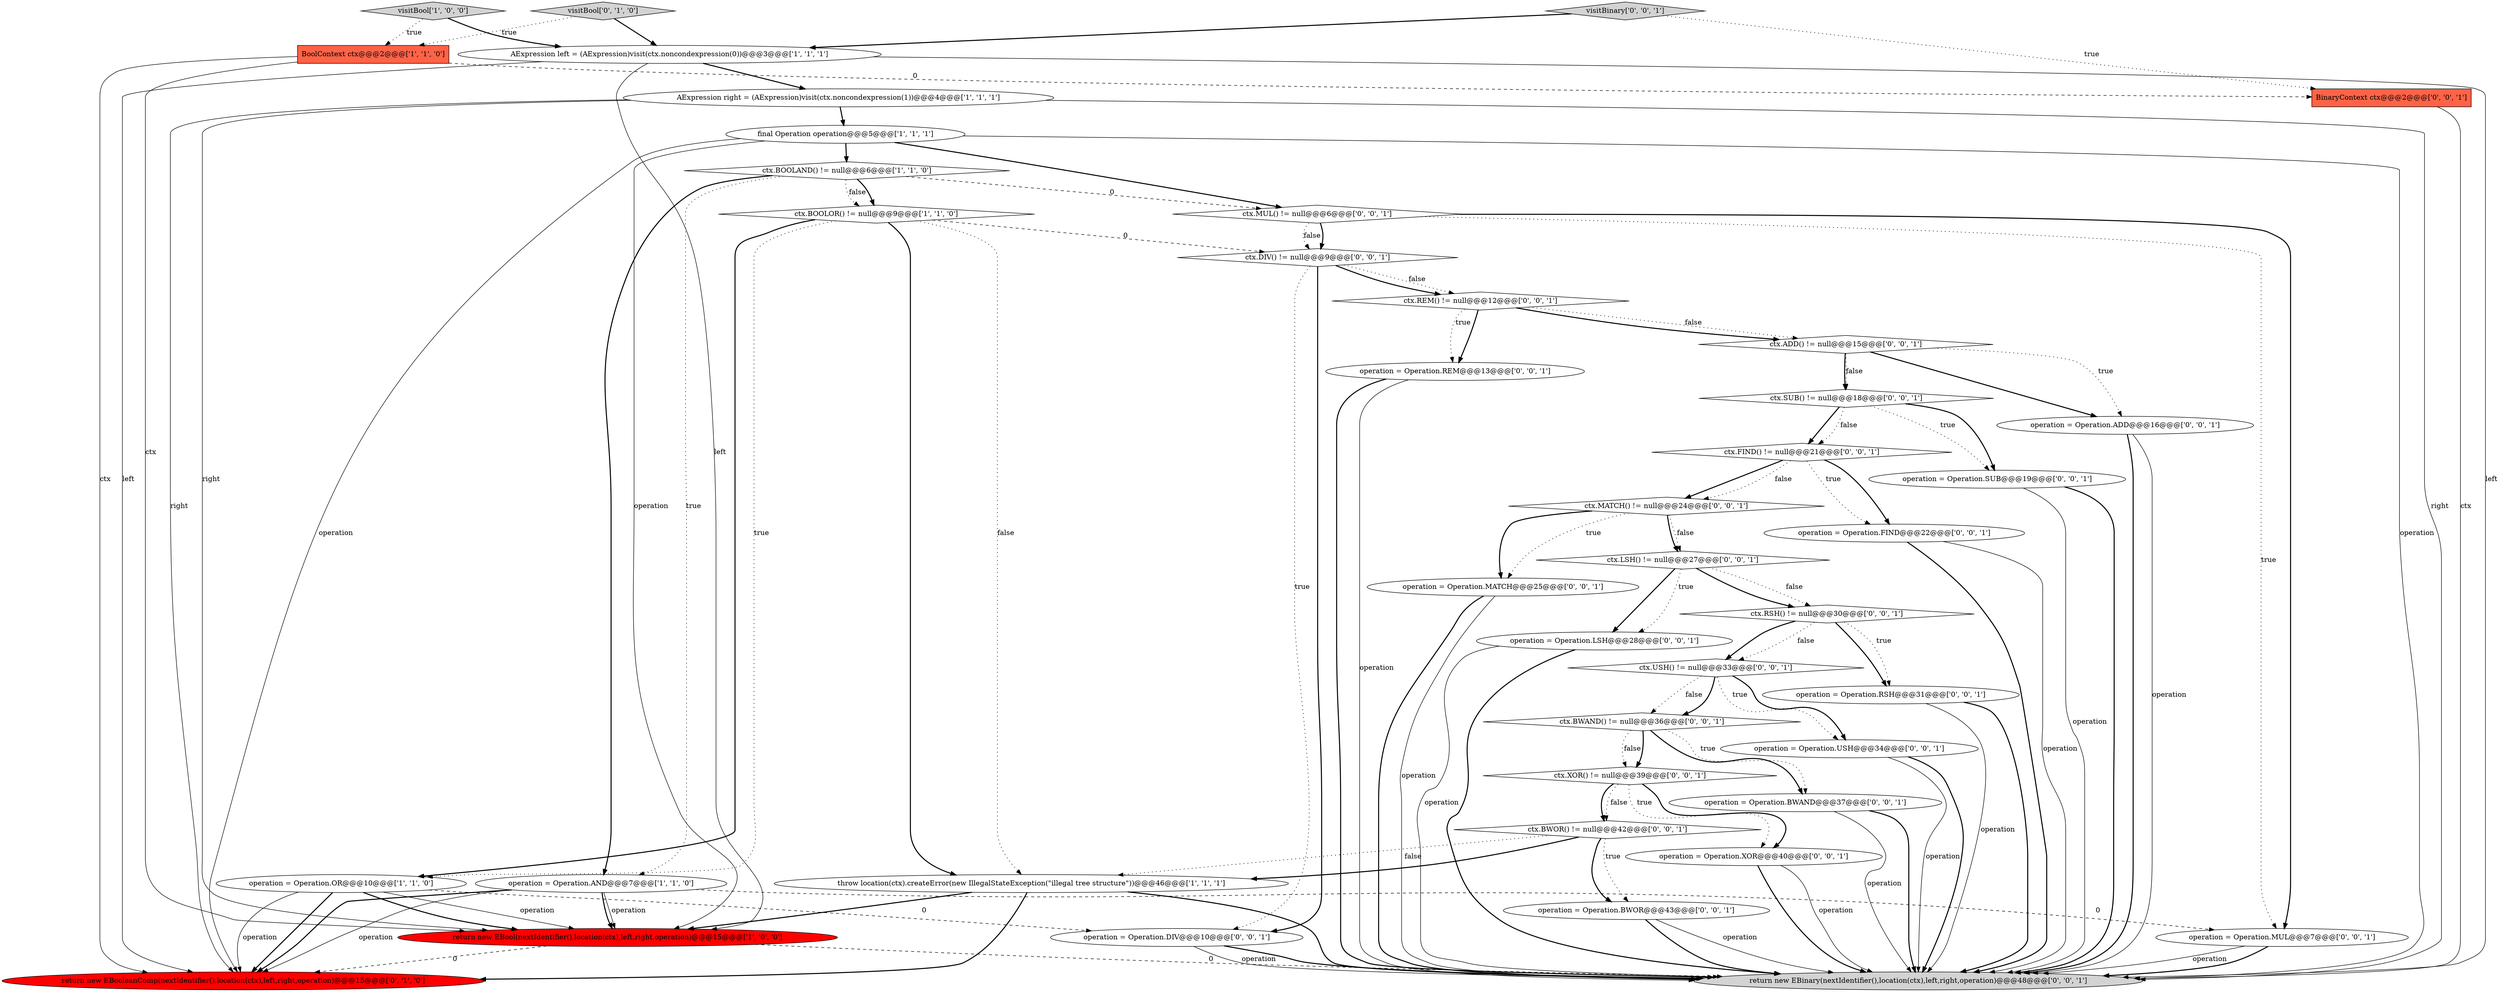 digraph {
4 [style = filled, label = "AExpression left = (AExpression)visit(ctx.noncondexpression(0))@@@3@@@['1', '1', '1']", fillcolor = white, shape = ellipse image = "AAA0AAABBB1BBB"];
27 [style = filled, label = "operation = Operation.USH@@@34@@@['0', '0', '1']", fillcolor = white, shape = ellipse image = "AAA0AAABBB3BBB"];
9 [style = filled, label = "final Operation operation@@@5@@@['1', '1', '1']", fillcolor = white, shape = ellipse image = "AAA0AAABBB1BBB"];
1 [style = filled, label = "operation = Operation.AND@@@7@@@['1', '1', '0']", fillcolor = white, shape = ellipse image = "AAA0AAABBB1BBB"];
8 [style = filled, label = "AExpression right = (AExpression)visit(ctx.noncondexpression(1))@@@4@@@['1', '1', '1']", fillcolor = white, shape = ellipse image = "AAA0AAABBB1BBB"];
25 [style = filled, label = "operation = Operation.SUB@@@19@@@['0', '0', '1']", fillcolor = white, shape = ellipse image = "AAA0AAABBB3BBB"];
31 [style = filled, label = "ctx.SUB() != null@@@18@@@['0', '0', '1']", fillcolor = white, shape = diamond image = "AAA0AAABBB3BBB"];
10 [style = filled, label = "ctx.BOOLOR() != null@@@9@@@['1', '1', '0']", fillcolor = white, shape = diamond image = "AAA0AAABBB1BBB"];
29 [style = filled, label = "operation = Operation.REM@@@13@@@['0', '0', '1']", fillcolor = white, shape = ellipse image = "AAA0AAABBB3BBB"];
39 [style = filled, label = "operation = Operation.RSH@@@31@@@['0', '0', '1']", fillcolor = white, shape = ellipse image = "AAA0AAABBB3BBB"];
18 [style = filled, label = "visitBinary['0', '0', '1']", fillcolor = lightgray, shape = diamond image = "AAA0AAABBB3BBB"];
0 [style = filled, label = "BoolContext ctx@@@2@@@['1', '1', '0']", fillcolor = tomato, shape = box image = "AAA0AAABBB1BBB"];
16 [style = filled, label = "ctx.REM() != null@@@12@@@['0', '0', '1']", fillcolor = white, shape = diamond image = "AAA0AAABBB3BBB"];
34 [style = filled, label = "ctx.XOR() != null@@@39@@@['0', '0', '1']", fillcolor = white, shape = diamond image = "AAA0AAABBB3BBB"];
13 [style = filled, label = "ctx.USH() != null@@@33@@@['0', '0', '1']", fillcolor = white, shape = diamond image = "AAA0AAABBB3BBB"];
24 [style = filled, label = "operation = Operation.MUL@@@7@@@['0', '0', '1']", fillcolor = white, shape = ellipse image = "AAA0AAABBB3BBB"];
17 [style = filled, label = "operation = Operation.MATCH@@@25@@@['0', '0', '1']", fillcolor = white, shape = ellipse image = "AAA0AAABBB3BBB"];
15 [style = filled, label = "ctx.MATCH() != null@@@24@@@['0', '0', '1']", fillcolor = white, shape = diamond image = "AAA0AAABBB3BBB"];
19 [style = filled, label = "operation = Operation.XOR@@@40@@@['0', '0', '1']", fillcolor = white, shape = ellipse image = "AAA0AAABBB3BBB"];
20 [style = filled, label = "ctx.RSH() != null@@@30@@@['0', '0', '1']", fillcolor = white, shape = diamond image = "AAA0AAABBB3BBB"];
38 [style = filled, label = "ctx.ADD() != null@@@15@@@['0', '0', '1']", fillcolor = white, shape = diamond image = "AAA0AAABBB3BBB"];
3 [style = filled, label = "operation = Operation.OR@@@10@@@['1', '1', '0']", fillcolor = white, shape = ellipse image = "AAA0AAABBB1BBB"];
33 [style = filled, label = "ctx.FIND() != null@@@21@@@['0', '0', '1']", fillcolor = white, shape = diamond image = "AAA0AAABBB3BBB"];
40 [style = filled, label = "operation = Operation.FIND@@@22@@@['0', '0', '1']", fillcolor = white, shape = ellipse image = "AAA0AAABBB3BBB"];
30 [style = filled, label = "operation = Operation.DIV@@@10@@@['0', '0', '1']", fillcolor = white, shape = ellipse image = "AAA0AAABBB3BBB"];
35 [style = filled, label = "ctx.BWAND() != null@@@36@@@['0', '0', '1']", fillcolor = white, shape = diamond image = "AAA0AAABBB3BBB"];
14 [style = filled, label = "operation = Operation.BWOR@@@43@@@['0', '0', '1']", fillcolor = white, shape = ellipse image = "AAA0AAABBB3BBB"];
36 [style = filled, label = "ctx.LSH() != null@@@27@@@['0', '0', '1']", fillcolor = white, shape = diamond image = "AAA0AAABBB3BBB"];
11 [style = filled, label = "return new EBooleanComp(nextIdentifier(),location(ctx),left,right,operation)@@@15@@@['0', '1', '0']", fillcolor = red, shape = ellipse image = "AAA1AAABBB2BBB"];
41 [style = filled, label = "ctx.DIV() != null@@@9@@@['0', '0', '1']", fillcolor = white, shape = diamond image = "AAA0AAABBB3BBB"];
28 [style = filled, label = "BinaryContext ctx@@@2@@@['0', '0', '1']", fillcolor = tomato, shape = box image = "AAA0AAABBB3BBB"];
22 [style = filled, label = "operation = Operation.ADD@@@16@@@['0', '0', '1']", fillcolor = white, shape = ellipse image = "AAA0AAABBB3BBB"];
12 [style = filled, label = "visitBool['0', '1', '0']", fillcolor = lightgray, shape = diamond image = "AAA0AAABBB2BBB"];
26 [style = filled, label = "operation = Operation.LSH@@@28@@@['0', '0', '1']", fillcolor = white, shape = ellipse image = "AAA0AAABBB3BBB"];
21 [style = filled, label = "ctx.BWOR() != null@@@42@@@['0', '0', '1']", fillcolor = white, shape = diamond image = "AAA0AAABBB3BBB"];
2 [style = filled, label = "visitBool['1', '0', '0']", fillcolor = lightgray, shape = diamond image = "AAA0AAABBB1BBB"];
5 [style = filled, label = "ctx.BOOLAND() != null@@@6@@@['1', '1', '0']", fillcolor = white, shape = diamond image = "AAA0AAABBB1BBB"];
37 [style = filled, label = "ctx.MUL() != null@@@6@@@['0', '0', '1']", fillcolor = white, shape = diamond image = "AAA0AAABBB3BBB"];
6 [style = filled, label = "throw location(ctx).createError(new IllegalStateException(\"illegal tree structure\"))@@@46@@@['1', '1', '1']", fillcolor = white, shape = ellipse image = "AAA0AAABBB1BBB"];
7 [style = filled, label = "return new EBool(nextIdentifier(),location(ctx),left,right,operation)@@@15@@@['1', '0', '0']", fillcolor = red, shape = ellipse image = "AAA1AAABBB1BBB"];
23 [style = filled, label = "return new EBinary(nextIdentifier(),location(ctx),left,right,operation)@@@48@@@['0', '0', '1']", fillcolor = lightgray, shape = ellipse image = "AAA0AAABBB3BBB"];
32 [style = filled, label = "operation = Operation.BWAND@@@37@@@['0', '0', '1']", fillcolor = white, shape = ellipse image = "AAA0AAABBB3BBB"];
32->23 [style = bold, label=""];
13->27 [style = dotted, label="true"];
34->21 [style = dotted, label="false"];
24->23 [style = solid, label="operation"];
5->1 [style = dotted, label="true"];
9->23 [style = solid, label="operation"];
7->11 [style = dashed, label="0"];
5->10 [style = dotted, label="false"];
10->3 [style = dotted, label="true"];
19->23 [style = solid, label="operation"];
16->38 [style = dotted, label="false"];
38->31 [style = bold, label=""];
36->20 [style = bold, label=""];
40->23 [style = bold, label=""];
9->37 [style = bold, label=""];
26->23 [style = solid, label="operation"];
27->23 [style = solid, label="operation"];
15->17 [style = bold, label=""];
10->41 [style = dashed, label="0"];
6->11 [style = bold, label=""];
39->23 [style = bold, label=""];
9->5 [style = bold, label=""];
4->8 [style = bold, label=""];
20->13 [style = dotted, label="false"];
35->34 [style = dotted, label="false"];
29->23 [style = solid, label="operation"];
9->11 [style = solid, label="operation"];
21->6 [style = dotted, label="false"];
5->10 [style = bold, label=""];
31->25 [style = dotted, label="true"];
36->20 [style = dotted, label="false"];
2->0 [style = dotted, label="true"];
34->19 [style = bold, label=""];
33->15 [style = bold, label=""];
16->29 [style = bold, label=""];
3->11 [style = bold, label=""];
4->11 [style = solid, label="left"];
33->40 [style = dotted, label="true"];
0->7 [style = solid, label="ctx"];
29->23 [style = bold, label=""];
0->28 [style = dashed, label="0"];
2->4 [style = bold, label=""];
22->23 [style = bold, label=""];
1->11 [style = bold, label=""];
15->17 [style = dotted, label="true"];
5->1 [style = bold, label=""];
41->30 [style = bold, label=""];
18->4 [style = bold, label=""];
3->7 [style = bold, label=""];
38->31 [style = dotted, label="false"];
1->24 [style = dashed, label="0"];
31->33 [style = bold, label=""];
32->23 [style = solid, label="operation"];
20->39 [style = bold, label=""];
12->0 [style = dotted, label="true"];
3->7 [style = solid, label="operation"];
6->7 [style = bold, label=""];
35->34 [style = bold, label=""];
8->23 [style = solid, label="right"];
5->37 [style = dashed, label="0"];
15->36 [style = bold, label=""];
8->7 [style = solid, label="right"];
9->7 [style = solid, label="operation"];
41->30 [style = dotted, label="true"];
10->6 [style = dotted, label="false"];
30->23 [style = solid, label="operation"];
13->35 [style = dotted, label="false"];
31->25 [style = bold, label=""];
37->24 [style = bold, label=""];
20->13 [style = bold, label=""];
3->30 [style = dashed, label="0"];
7->23 [style = dashed, label="0"];
6->23 [style = bold, label=""];
37->41 [style = bold, label=""];
39->23 [style = solid, label="operation"];
35->32 [style = bold, label=""];
38->22 [style = dotted, label="true"];
33->15 [style = dotted, label="false"];
40->23 [style = solid, label="operation"];
20->39 [style = dotted, label="true"];
1->7 [style = bold, label=""];
10->6 [style = bold, label=""];
17->23 [style = solid, label="operation"];
17->23 [style = bold, label=""];
41->16 [style = dotted, label="false"];
13->27 [style = bold, label=""];
1->11 [style = solid, label="operation"];
25->23 [style = solid, label="operation"];
14->23 [style = bold, label=""];
0->11 [style = solid, label="ctx"];
41->16 [style = bold, label=""];
8->11 [style = solid, label="right"];
16->29 [style = dotted, label="true"];
15->36 [style = dotted, label="false"];
34->21 [style = bold, label=""];
36->26 [style = dotted, label="true"];
21->14 [style = bold, label=""];
24->23 [style = bold, label=""];
21->6 [style = bold, label=""];
25->23 [style = bold, label=""];
37->24 [style = dotted, label="true"];
3->11 [style = solid, label="operation"];
30->23 [style = bold, label=""];
37->41 [style = dotted, label="false"];
10->3 [style = bold, label=""];
28->23 [style = solid, label="ctx"];
36->26 [style = bold, label=""];
14->23 [style = solid, label="operation"];
22->23 [style = solid, label="operation"];
33->40 [style = bold, label=""];
31->33 [style = dotted, label="false"];
12->4 [style = bold, label=""];
18->28 [style = dotted, label="true"];
19->23 [style = bold, label=""];
26->23 [style = bold, label=""];
8->9 [style = bold, label=""];
21->14 [style = dotted, label="true"];
27->23 [style = bold, label=""];
38->22 [style = bold, label=""];
13->35 [style = bold, label=""];
16->38 [style = bold, label=""];
4->23 [style = solid, label="left"];
4->7 [style = solid, label="left"];
34->19 [style = dotted, label="true"];
1->7 [style = solid, label="operation"];
35->32 [style = dotted, label="true"];
}
